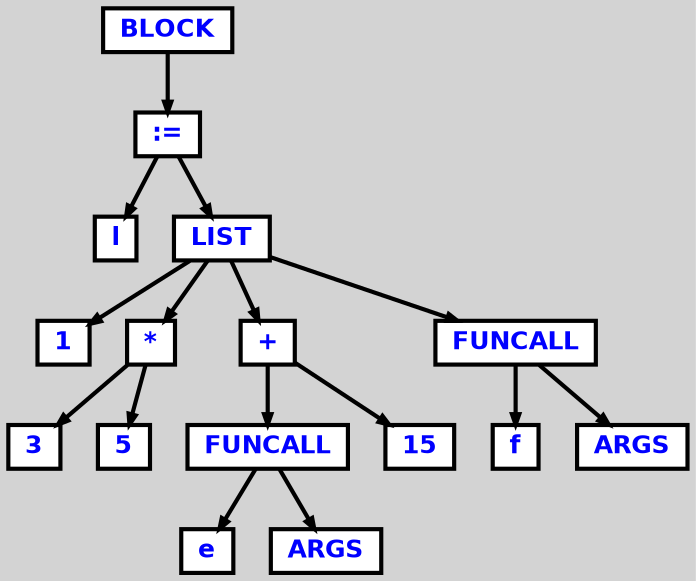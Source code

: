 digraph {

	ordering=out;
	ranksep=.4;
	bgcolor="lightgrey"; node [shape=box, fixedsize=false, fontsize=12, fontname="Helvetica-bold", fontcolor="blue"
		width=.25, height=.25, color="black", fillcolor="white", style="filled, solid, bold"];
	edge [arrowsize=.5, color="black", style="bold"]

  n0 [label="BLOCK"];
  n1 [label=":="];
  n1 [label=":="];
  n2 [label="l"];
  n3 [label="LIST"];
  n3 [label="LIST"];
  n4 [label="1"];
  n5 [label="*"];
  n5 [label="*"];
  n6 [label="3"];
  n7 [label="5"];
  n8 [label="+"];
  n8 [label="+"];
  n9 [label="FUNCALL"];
  n9 [label="FUNCALL"];
  n10 [label="e"];
  n11 [label="ARGS"];
  n12 [label="15"];
  n13 [label="FUNCALL"];
  n13 [label="FUNCALL"];
  n14 [label="f"];
  n15 [label="ARGS"];

  n0 -> n1 // "BLOCK" -> ":="
  n1 -> n2 // ":=" -> "l"
  n1 -> n3 // ":=" -> "LIST"
  n3 -> n4 // "LIST" -> "1"
  n3 -> n5 // "LIST" -> "*"
  n5 -> n6 // "*" -> "3"
  n5 -> n7 // "*" -> "5"
  n3 -> n8 // "LIST" -> "+"
  n8 -> n9 // "+" -> "FUNCALL"
  n9 -> n10 // "FUNCALL" -> "e"
  n9 -> n11 // "FUNCALL" -> "ARGS"
  n8 -> n12 // "+" -> "15"
  n3 -> n13 // "LIST" -> "FUNCALL"
  n13 -> n14 // "FUNCALL" -> "f"
  n13 -> n15 // "FUNCALL" -> "ARGS"

}

